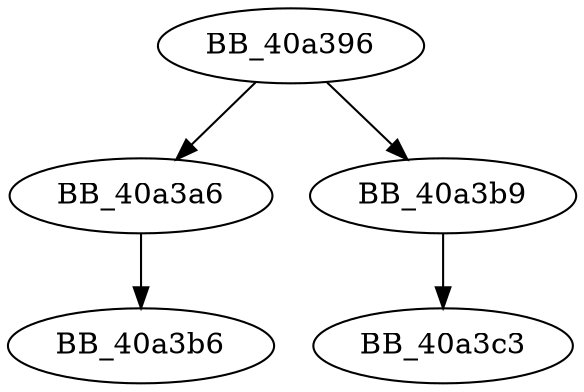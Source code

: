 DiGraph __unlock_file2{
BB_40a396->BB_40a3a6
BB_40a396->BB_40a3b9
BB_40a3a6->BB_40a3b6
BB_40a3b9->BB_40a3c3
}
